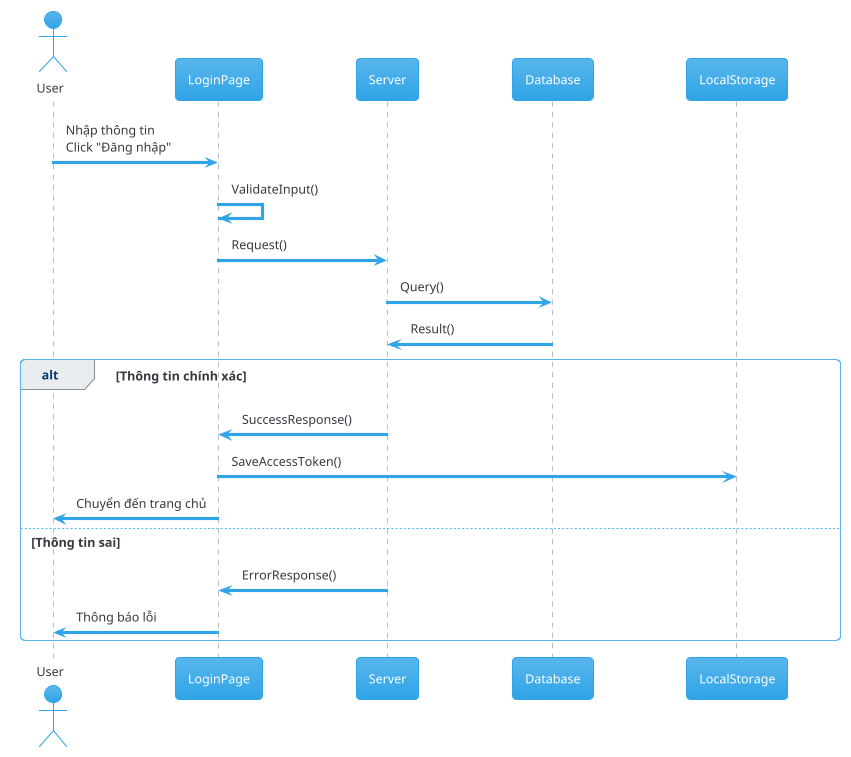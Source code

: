 @startuml 07_login
!theme cerulean

actor       User       as u
participant LoginPage as lp
participant Server as s
participant Database as d
participant LocalStorage as ls

u   -> lp: Nhập thông tin\nClick "Đăng nhập"
lp  -> lp: ValidateInput()

lp  -> s: Request()
s   -> d: Query()
d   -> s: Result()

alt Thông tin chính xác
  s   -> lp: SuccessResponse()
  lp  -> ls: SaveAccessToken()
  lp  -> u: Chuyển đến trang chủ
else Thông tin sai
  s   -> lp: ErrorResponse()
  lp  -> u: Thông báo lỗi
end

@enduml
